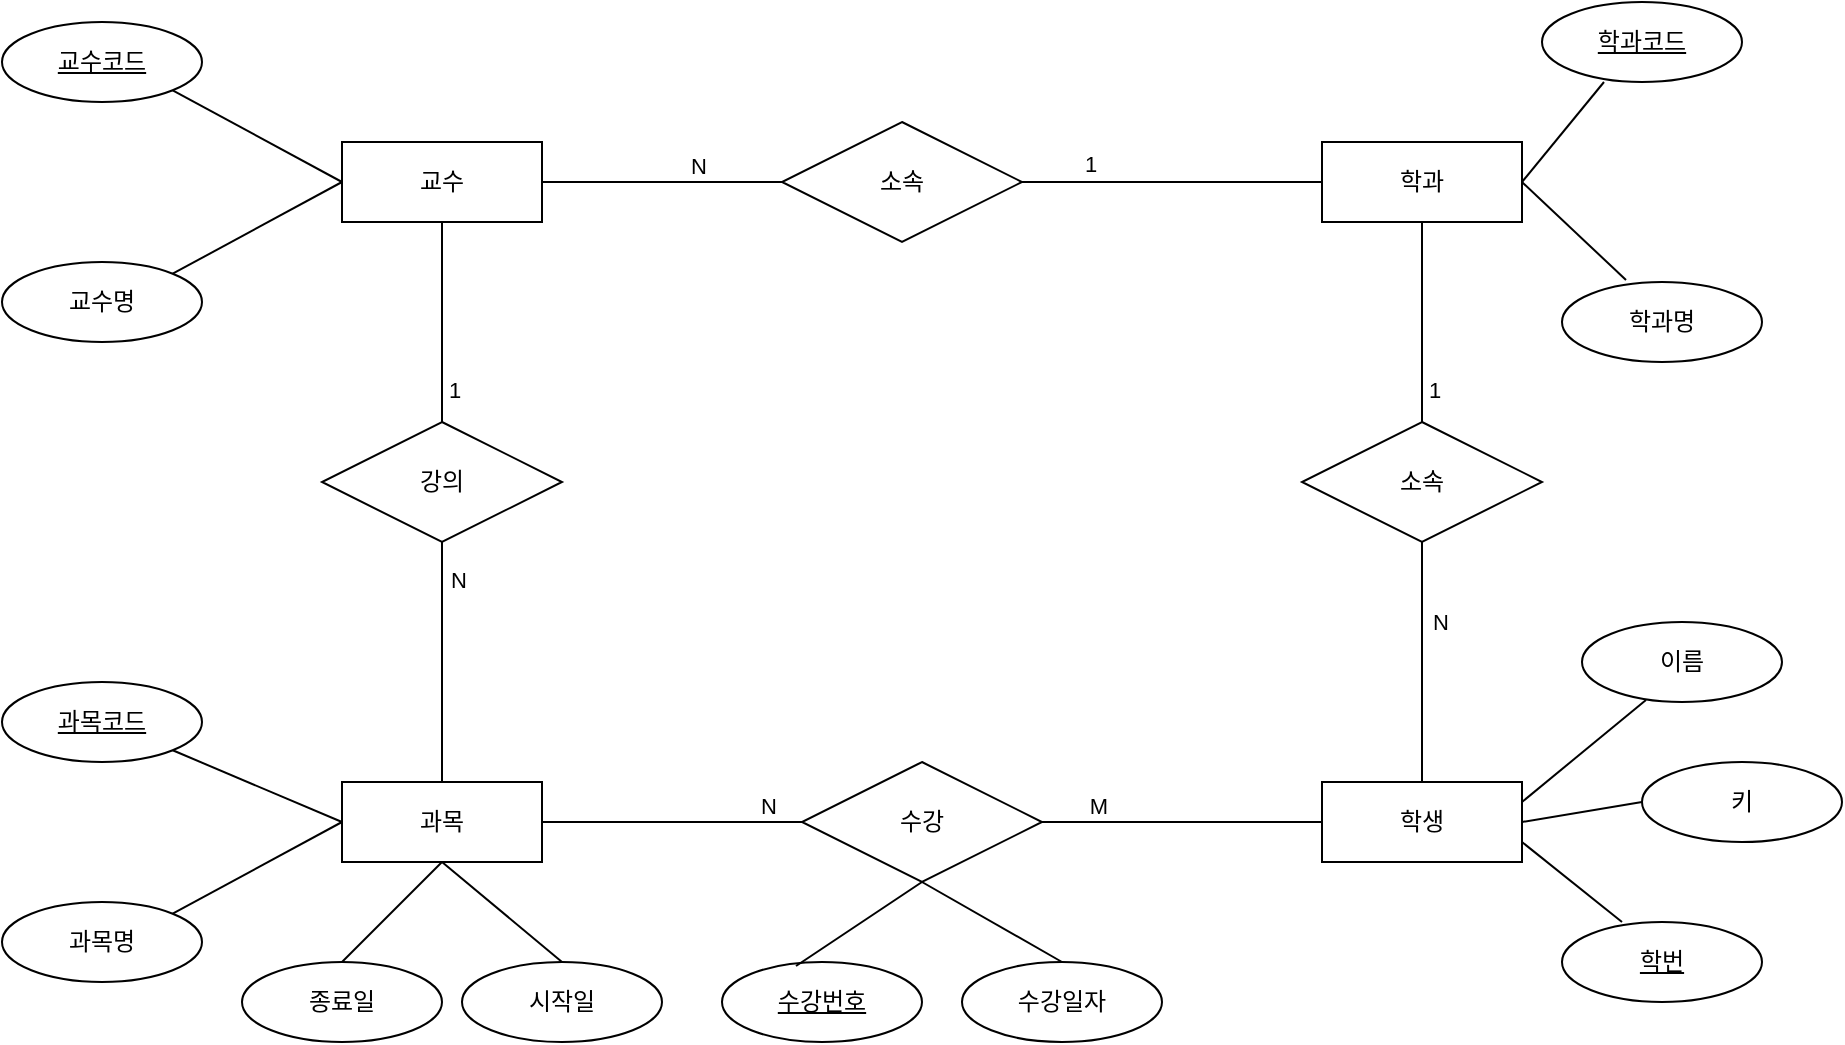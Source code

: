 <mxfile version="24.3.1" type="github" pages="2">
  <diagram name="ER다이어그램(개념적모델링)" id="338jlXudHpVySwIE1spO">
    <mxGraphModel dx="1434" dy="746" grid="1" gridSize="10" guides="1" tooltips="1" connect="1" arrows="1" fold="1" page="1" pageScale="1" pageWidth="827" pageHeight="1169" math="0" shadow="0">
      <root>
        <mxCell id="0" />
        <mxCell id="1" parent="0" />
        <mxCell id="u0V897KYy9bcApE3nfHY-1" value="교수" style="whiteSpace=wrap;html=1;align=center;" parent="1" vertex="1">
          <mxGeometry x="220" y="170" width="100" height="40" as="geometry" />
        </mxCell>
        <mxCell id="u0V897KYy9bcApE3nfHY-2" value="학과" style="whiteSpace=wrap;html=1;align=center;" parent="1" vertex="1">
          <mxGeometry x="710" y="170" width="100" height="40" as="geometry" />
        </mxCell>
        <mxCell id="u0V897KYy9bcApE3nfHY-3" value="과목" style="whiteSpace=wrap;html=1;align=center;" parent="1" vertex="1">
          <mxGeometry x="220" y="490" width="100" height="40" as="geometry" />
        </mxCell>
        <mxCell id="u0V897KYy9bcApE3nfHY-4" value="학생" style="whiteSpace=wrap;html=1;align=center;" parent="1" vertex="1">
          <mxGeometry x="710" y="490" width="100" height="40" as="geometry" />
        </mxCell>
        <mxCell id="u0V897KYy9bcApE3nfHY-5" value="교수명" style="ellipse;whiteSpace=wrap;html=1;align=center;" parent="1" vertex="1">
          <mxGeometry x="50" y="230" width="100" height="40" as="geometry" />
        </mxCell>
        <mxCell id="u0V897KYy9bcApE3nfHY-6" value="교수코드" style="ellipse;whiteSpace=wrap;html=1;align=center;fontStyle=4;" parent="1" vertex="1">
          <mxGeometry x="50" y="110" width="100" height="40" as="geometry" />
        </mxCell>
        <mxCell id="u0V897KYy9bcApE3nfHY-9" value="" style="endArrow=none;html=1;rounded=0;exitX=1;exitY=1;exitDx=0;exitDy=0;entryX=0;entryY=0.5;entryDx=0;entryDy=0;" parent="1" source="u0V897KYy9bcApE3nfHY-6" target="u0V897KYy9bcApE3nfHY-1" edge="1">
          <mxGeometry relative="1" as="geometry">
            <mxPoint x="334" y="270" as="sourcePoint" />
            <mxPoint x="494" y="270" as="targetPoint" />
          </mxGeometry>
        </mxCell>
        <mxCell id="u0V897KYy9bcApE3nfHY-16" value="" style="endArrow=none;html=1;rounded=0;exitX=1;exitY=0;exitDx=0;exitDy=0;entryX=0;entryY=0.5;entryDx=0;entryDy=0;" parent="1" source="u0V897KYy9bcApE3nfHY-5" target="u0V897KYy9bcApE3nfHY-1" edge="1">
          <mxGeometry relative="1" as="geometry">
            <mxPoint x="530" y="280" as="sourcePoint" />
            <mxPoint x="690" y="280" as="targetPoint" />
          </mxGeometry>
        </mxCell>
        <mxCell id="u0V897KYy9bcApE3nfHY-17" value="과목명" style="ellipse;whiteSpace=wrap;html=1;align=center;" parent="1" vertex="1">
          <mxGeometry x="50" y="550" width="100" height="40" as="geometry" />
        </mxCell>
        <mxCell id="u0V897KYy9bcApE3nfHY-18" value="과목코드" style="ellipse;whiteSpace=wrap;html=1;align=center;fontStyle=4;" parent="1" vertex="1">
          <mxGeometry x="50" y="440" width="100" height="40" as="geometry" />
        </mxCell>
        <mxCell id="u0V897KYy9bcApE3nfHY-20" value="" style="endArrow=none;html=1;rounded=0;exitX=1;exitY=1;exitDx=0;exitDy=0;entryX=0;entryY=0.5;entryDx=0;entryDy=0;" parent="1" source="u0V897KYy9bcApE3nfHY-18" target="u0V897KYy9bcApE3nfHY-3" edge="1">
          <mxGeometry relative="1" as="geometry">
            <mxPoint x="135" y="459.86" as="sourcePoint" />
            <mxPoint x="200" y="505.86" as="targetPoint" />
          </mxGeometry>
        </mxCell>
        <mxCell id="u0V897KYy9bcApE3nfHY-21" value="" style="endArrow=none;html=1;rounded=0;exitX=1;exitY=0;exitDx=0;exitDy=0;entryX=0;entryY=0.5;entryDx=0;entryDy=0;" parent="1" source="u0V897KYy9bcApE3nfHY-17" target="u0V897KYy9bcApE3nfHY-3" edge="1">
          <mxGeometry relative="1" as="geometry">
            <mxPoint x="135" y="551.86" as="sourcePoint" />
            <mxPoint x="200" y="505.86" as="targetPoint" />
          </mxGeometry>
        </mxCell>
        <mxCell id="u0V897KYy9bcApE3nfHY-22" value="종료일" style="ellipse;whiteSpace=wrap;html=1;align=center;" parent="1" vertex="1">
          <mxGeometry x="170" y="580" width="100" height="40" as="geometry" />
        </mxCell>
        <mxCell id="u0V897KYy9bcApE3nfHY-23" value="시작일" style="ellipse;whiteSpace=wrap;html=1;align=center;" parent="1" vertex="1">
          <mxGeometry x="280" y="580" width="100" height="40" as="geometry" />
        </mxCell>
        <mxCell id="u0V897KYy9bcApE3nfHY-24" value="" style="endArrow=none;html=1;rounded=0;exitX=0.5;exitY=0;exitDx=0;exitDy=0;entryX=0.5;entryY=1;entryDx=0;entryDy=0;" parent="1" source="u0V897KYy9bcApE3nfHY-22" target="u0V897KYy9bcApE3nfHY-3" edge="1">
          <mxGeometry relative="1" as="geometry">
            <mxPoint x="199.64" y="580.14" as="sourcePoint" />
            <mxPoint x="264.64" y="530" as="targetPoint" />
          </mxGeometry>
        </mxCell>
        <mxCell id="u0V897KYy9bcApE3nfHY-25" value="" style="endArrow=none;html=1;rounded=0;exitX=0.5;exitY=0;exitDx=0;exitDy=0;entryX=0.5;entryY=1;entryDx=0;entryDy=0;" parent="1" source="u0V897KYy9bcApE3nfHY-23" target="u0V897KYy9bcApE3nfHY-3" edge="1">
          <mxGeometry relative="1" as="geometry">
            <mxPoint x="330" y="580" as="sourcePoint" />
            <mxPoint x="260" y="520" as="targetPoint" />
          </mxGeometry>
        </mxCell>
        <mxCell id="u0V897KYy9bcApE3nfHY-26" value="키" style="ellipse;whiteSpace=wrap;html=1;align=center;" parent="1" vertex="1">
          <mxGeometry x="870" y="480" width="100" height="40" as="geometry" />
        </mxCell>
        <mxCell id="u0V897KYy9bcApE3nfHY-29" value="이름" style="ellipse;whiteSpace=wrap;html=1;align=center;" parent="1" vertex="1">
          <mxGeometry x="840" y="410" width="100" height="40" as="geometry" />
        </mxCell>
        <mxCell id="u0V897KYy9bcApE3nfHY-30" value="학번" style="ellipse;whiteSpace=wrap;html=1;align=center;fontStyle=4;" parent="1" vertex="1">
          <mxGeometry x="830" y="560" width="100" height="40" as="geometry" />
        </mxCell>
        <mxCell id="u0V897KYy9bcApE3nfHY-31" value="학과코드" style="ellipse;whiteSpace=wrap;html=1;align=center;fontStyle=4;" parent="1" vertex="1">
          <mxGeometry x="820" y="100" width="100" height="40" as="geometry" />
        </mxCell>
        <mxCell id="u0V897KYy9bcApE3nfHY-32" value="학과명" style="ellipse;whiteSpace=wrap;html=1;align=center;" parent="1" vertex="1">
          <mxGeometry x="830" y="240" width="100" height="40" as="geometry" />
        </mxCell>
        <mxCell id="u0V897KYy9bcApE3nfHY-33" value="" style="endArrow=none;html=1;rounded=0;exitX=0.31;exitY=1;exitDx=0;exitDy=0;entryX=1;entryY=0.5;entryDx=0;entryDy=0;exitPerimeter=0;" parent="1" source="u0V897KYy9bcApE3nfHY-31" target="u0V897KYy9bcApE3nfHY-2" edge="1">
          <mxGeometry relative="1" as="geometry">
            <mxPoint x="699.64" y="139.86" as="sourcePoint" />
            <mxPoint x="750" y="180" as="targetPoint" />
          </mxGeometry>
        </mxCell>
        <mxCell id="u0V897KYy9bcApE3nfHY-34" value="" style="endArrow=none;html=1;rounded=0;exitX=0.32;exitY=-0.025;exitDx=0;exitDy=0;entryX=1;entryY=0.5;entryDx=0;entryDy=0;exitPerimeter=0;" parent="1" source="u0V897KYy9bcApE3nfHY-32" target="u0V897KYy9bcApE3nfHY-2" edge="1">
          <mxGeometry relative="1" as="geometry">
            <mxPoint x="790" y="139.86" as="sourcePoint" />
            <mxPoint x="840.36" y="180" as="targetPoint" />
          </mxGeometry>
        </mxCell>
        <mxCell id="u0V897KYy9bcApE3nfHY-35" value="" style="endArrow=none;html=1;rounded=0;exitX=0.32;exitY=0.975;exitDx=0;exitDy=0;entryX=1;entryY=0.25;entryDx=0;entryDy=0;exitPerimeter=0;" parent="1" source="u0V897KYy9bcApE3nfHY-29" target="u0V897KYy9bcApE3nfHY-4" edge="1">
          <mxGeometry relative="1" as="geometry">
            <mxPoint x="870" y="439" as="sourcePoint" />
            <mxPoint x="830" y="500" as="targetPoint" />
          </mxGeometry>
        </mxCell>
        <mxCell id="u0V897KYy9bcApE3nfHY-36" value="" style="endArrow=none;html=1;rounded=0;exitX=0;exitY=0.5;exitDx=0;exitDy=0;entryX=1;entryY=0.5;entryDx=0;entryDy=0;" parent="1" source="u0V897KYy9bcApE3nfHY-26" target="u0V897KYy9bcApE3nfHY-4" edge="1">
          <mxGeometry relative="1" as="geometry">
            <mxPoint x="872" y="519" as="sourcePoint" />
            <mxPoint x="830" y="510" as="targetPoint" />
          </mxGeometry>
        </mxCell>
        <mxCell id="u0V897KYy9bcApE3nfHY-37" value="" style="endArrow=none;html=1;rounded=0;exitX=0.3;exitY=0;exitDx=0;exitDy=0;entryX=1;entryY=0.75;entryDx=0;entryDy=0;exitPerimeter=0;" parent="1" source="u0V897KYy9bcApE3nfHY-30" target="u0V897KYy9bcApE3nfHY-4" edge="1">
          <mxGeometry relative="1" as="geometry">
            <mxPoint x="872" y="510" as="sourcePoint" />
            <mxPoint x="830" y="520" as="targetPoint" />
          </mxGeometry>
        </mxCell>
        <mxCell id="u0V897KYy9bcApE3nfHY-39" value="소속" style="shape=rhombus;perimeter=rhombusPerimeter;whiteSpace=wrap;html=1;align=center;" parent="1" vertex="1">
          <mxGeometry x="440" y="160" width="120" height="60" as="geometry" />
        </mxCell>
        <mxCell id="u0V897KYy9bcApE3nfHY-41" value="강의" style="shape=rhombus;perimeter=rhombusPerimeter;whiteSpace=wrap;html=1;align=center;" parent="1" vertex="1">
          <mxGeometry x="210" y="310" width="120" height="60" as="geometry" />
        </mxCell>
        <mxCell id="u0V897KYy9bcApE3nfHY-42" value="소속" style="shape=rhombus;perimeter=rhombusPerimeter;whiteSpace=wrap;html=1;align=center;" parent="1" vertex="1">
          <mxGeometry x="700" y="310" width="120" height="60" as="geometry" />
        </mxCell>
        <mxCell id="u0V897KYy9bcApE3nfHY-43" value="수강" style="shape=rhombus;perimeter=rhombusPerimeter;whiteSpace=wrap;html=1;align=center;" parent="1" vertex="1">
          <mxGeometry x="450" y="480" width="120" height="60" as="geometry" />
        </mxCell>
        <mxCell id="u0V897KYy9bcApE3nfHY-45" value="" style="endArrow=none;html=1;rounded=0;exitX=1;exitY=0.5;exitDx=0;exitDy=0;entryX=0;entryY=0.5;entryDx=0;entryDy=0;" parent="1" source="u0V897KYy9bcApE3nfHY-1" target="u0V897KYy9bcApE3nfHY-39" edge="1">
          <mxGeometry relative="1" as="geometry">
            <mxPoint x="319.64" y="186" as="sourcePoint" />
            <mxPoint x="404.64" y="140" as="targetPoint" />
          </mxGeometry>
        </mxCell>
        <mxCell id="u0V897KYy9bcApE3nfHY-60" value="N" style="edgeLabel;html=1;align=center;verticalAlign=middle;resizable=0;points=[];" parent="u0V897KYy9bcApE3nfHY-45" vertex="1" connectable="0">
          <mxGeometry x="0.3" relative="1" as="geometry">
            <mxPoint y="-8" as="offset" />
          </mxGeometry>
        </mxCell>
        <mxCell id="u0V897KYy9bcApE3nfHY-47" value="" style="endArrow=none;html=1;rounded=0;entryX=0;entryY=0.5;entryDx=0;entryDy=0;exitX=1;exitY=0.5;exitDx=0;exitDy=0;" parent="1" source="u0V897KYy9bcApE3nfHY-39" target="u0V897KYy9bcApE3nfHY-2" edge="1">
          <mxGeometry relative="1" as="geometry">
            <mxPoint x="590" y="190" as="sourcePoint" />
            <mxPoint x="680" y="190" as="targetPoint" />
          </mxGeometry>
        </mxCell>
        <mxCell id="u0V897KYy9bcApE3nfHY-61" value="1" style="edgeLabel;html=1;align=center;verticalAlign=middle;resizable=0;points=[];" parent="u0V897KYy9bcApE3nfHY-47" vertex="1" connectable="0">
          <mxGeometry x="-0.547" relative="1" as="geometry">
            <mxPoint y="-9" as="offset" />
          </mxGeometry>
        </mxCell>
        <mxCell id="u0V897KYy9bcApE3nfHY-48" value="" style="endArrow=none;html=1;rounded=0;exitX=0.5;exitY=1;exitDx=0;exitDy=0;entryX=0.5;entryY=0;entryDx=0;entryDy=0;" parent="1" source="u0V897KYy9bcApE3nfHY-1" target="u0V897KYy9bcApE3nfHY-41" edge="1">
          <mxGeometry relative="1" as="geometry">
            <mxPoint x="260" y="240" as="sourcePoint" />
            <mxPoint x="380" y="240" as="targetPoint" />
          </mxGeometry>
        </mxCell>
        <mxCell id="u0V897KYy9bcApE3nfHY-58" value="1" style="edgeLabel;html=1;align=center;verticalAlign=middle;resizable=0;points=[];" parent="u0V897KYy9bcApE3nfHY-48" vertex="1" connectable="0">
          <mxGeometry x="0.68" y="-1" relative="1" as="geometry">
            <mxPoint x="7" as="offset" />
          </mxGeometry>
        </mxCell>
        <mxCell id="u0V897KYy9bcApE3nfHY-50" value="" style="endArrow=none;html=1;rounded=0;exitX=0.5;exitY=1;exitDx=0;exitDy=0;entryX=0.5;entryY=0;entryDx=0;entryDy=0;" parent="1" target="u0V897KYy9bcApE3nfHY-3" edge="1">
          <mxGeometry relative="1" as="geometry">
            <mxPoint x="270" y="370" as="sourcePoint" />
            <mxPoint x="270" y="470" as="targetPoint" />
          </mxGeometry>
        </mxCell>
        <mxCell id="u0V897KYy9bcApE3nfHY-59" value="N" style="edgeLabel;html=1;align=center;verticalAlign=middle;resizable=0;points=[];" parent="u0V897KYy9bcApE3nfHY-50" vertex="1" connectable="0">
          <mxGeometry x="-0.683" y="3" relative="1" as="geometry">
            <mxPoint x="5" as="offset" />
          </mxGeometry>
        </mxCell>
        <mxCell id="u0V897KYy9bcApE3nfHY-51" value="" style="endArrow=none;html=1;rounded=0;exitX=0.5;exitY=1;exitDx=0;exitDy=0;entryX=0.5;entryY=0;entryDx=0;entryDy=0;" parent="1" edge="1">
          <mxGeometry relative="1" as="geometry">
            <mxPoint x="760" y="370" as="sourcePoint" />
            <mxPoint x="760" y="490" as="targetPoint" />
          </mxGeometry>
        </mxCell>
        <mxCell id="u0V897KYy9bcApE3nfHY-62" value="N" style="edgeLabel;html=1;align=center;verticalAlign=middle;resizable=0;points=[];" parent="u0V897KYy9bcApE3nfHY-51" vertex="1" connectable="0">
          <mxGeometry x="-0.339" y="3" relative="1" as="geometry">
            <mxPoint x="6" as="offset" />
          </mxGeometry>
        </mxCell>
        <mxCell id="u0V897KYy9bcApE3nfHY-52" value="" style="endArrow=none;html=1;rounded=0;exitX=1;exitY=0.5;exitDx=0;exitDy=0;entryX=0;entryY=0.5;entryDx=0;entryDy=0;" parent="1" target="u0V897KYy9bcApE3nfHY-43" edge="1">
          <mxGeometry relative="1" as="geometry">
            <mxPoint x="320" y="510" as="sourcePoint" />
            <mxPoint x="440" y="510" as="targetPoint" />
          </mxGeometry>
        </mxCell>
        <mxCell id="u0V897KYy9bcApE3nfHY-67" value="N" style="edgeLabel;html=1;align=center;verticalAlign=middle;resizable=0;points=[];" parent="u0V897KYy9bcApE3nfHY-52" vertex="1" connectable="0">
          <mxGeometry x="0.583" y="3" relative="1" as="geometry">
            <mxPoint x="10" y="-5" as="offset" />
          </mxGeometry>
        </mxCell>
        <mxCell id="u0V897KYy9bcApE3nfHY-53" value="" style="endArrow=none;html=1;rounded=0;entryX=0;entryY=0.5;entryDx=0;entryDy=0;" parent="1" edge="1">
          <mxGeometry relative="1" as="geometry">
            <mxPoint x="570" y="510" as="sourcePoint" />
            <mxPoint x="710" y="510" as="targetPoint" />
          </mxGeometry>
        </mxCell>
        <mxCell id="u0V897KYy9bcApE3nfHY-68" value="M" style="edgeLabel;html=1;align=center;verticalAlign=middle;resizable=0;points=[];" parent="u0V897KYy9bcApE3nfHY-53" vertex="1" connectable="0">
          <mxGeometry x="-0.744" y="1" relative="1" as="geometry">
            <mxPoint x="10" y="-7" as="offset" />
          </mxGeometry>
        </mxCell>
        <mxCell id="u0V897KYy9bcApE3nfHY-54" value="수강번호" style="ellipse;whiteSpace=wrap;html=1;align=center;fontStyle=4;" parent="1" vertex="1">
          <mxGeometry x="410" y="580" width="100" height="40" as="geometry" />
        </mxCell>
        <mxCell id="u0V897KYy9bcApE3nfHY-55" value="수강일자" style="ellipse;whiteSpace=wrap;html=1;align=center;" parent="1" vertex="1">
          <mxGeometry x="530" y="580" width="100" height="40" as="geometry" />
        </mxCell>
        <mxCell id="u0V897KYy9bcApE3nfHY-56" value="" style="endArrow=none;html=1;rounded=0;entryX=0.5;entryY=0;entryDx=0;entryDy=0;exitX=0.5;exitY=1;exitDx=0;exitDy=0;" parent="1" source="u0V897KYy9bcApE3nfHY-43" target="u0V897KYy9bcApE3nfHY-55" edge="1">
          <mxGeometry relative="1" as="geometry">
            <mxPoint x="520" y="540" as="sourcePoint" />
            <mxPoint x="680" y="540" as="targetPoint" />
          </mxGeometry>
        </mxCell>
        <mxCell id="u0V897KYy9bcApE3nfHY-57" value="" style="endArrow=none;html=1;rounded=0;entryX=0.37;entryY=0.05;entryDx=0;entryDy=0;exitX=0.5;exitY=1;exitDx=0;exitDy=0;entryPerimeter=0;" parent="1" source="u0V897KYy9bcApE3nfHY-43" target="u0V897KYy9bcApE3nfHY-54" edge="1">
          <mxGeometry relative="1" as="geometry">
            <mxPoint x="450" y="540" as="sourcePoint" />
            <mxPoint x="520" y="580" as="targetPoint" />
          </mxGeometry>
        </mxCell>
        <mxCell id="u0V897KYy9bcApE3nfHY-65" value="" style="endArrow=none;html=1;rounded=0;exitX=0.5;exitY=1;exitDx=0;exitDy=0;entryX=0.5;entryY=0;entryDx=0;entryDy=0;" parent="1" edge="1">
          <mxGeometry relative="1" as="geometry">
            <mxPoint x="760" y="210" as="sourcePoint" />
            <mxPoint x="760" y="310" as="targetPoint" />
          </mxGeometry>
        </mxCell>
        <mxCell id="u0V897KYy9bcApE3nfHY-66" value="1" style="edgeLabel;html=1;align=center;verticalAlign=middle;resizable=0;points=[];" parent="u0V897KYy9bcApE3nfHY-65" vertex="1" connectable="0">
          <mxGeometry x="0.68" y="-1" relative="1" as="geometry">
            <mxPoint x="7" as="offset" />
          </mxGeometry>
        </mxCell>
      </root>
    </mxGraphModel>
  </diagram>
  <diagram id="CLLsSH_EPhE8CeWA1LNn" name="논리적모델링">
    <mxGraphModel dx="1434" dy="746" grid="1" gridSize="10" guides="1" tooltips="1" connect="1" arrows="1" fold="1" page="1" pageScale="1" pageWidth="827" pageHeight="1169" math="0" shadow="0">
      <root>
        <mxCell id="0" />
        <mxCell id="1" parent="0" />
        <mxCell id="yipzI2XDXRgt7E5pIkp1-1" value="학과" style="shape=table;startSize=30;container=1;collapsible=1;childLayout=tableLayout;fixedRows=1;rowLines=0;fontStyle=1;align=center;resizeLast=1;html=1;" parent="1" vertex="1">
          <mxGeometry x="39" y="40" width="180" height="90" as="geometry" />
        </mxCell>
        <mxCell id="yipzI2XDXRgt7E5pIkp1-2" value="" style="shape=tableRow;horizontal=0;startSize=0;swimlaneHead=0;swimlaneBody=0;fillColor=none;collapsible=0;dropTarget=0;points=[[0,0.5],[1,0.5]];portConstraint=eastwest;top=0;left=0;right=0;bottom=1;" parent="yipzI2XDXRgt7E5pIkp1-1" vertex="1">
          <mxGeometry y="30" width="180" height="30" as="geometry" />
        </mxCell>
        <mxCell id="yipzI2XDXRgt7E5pIkp1-3" value="PK" style="shape=partialRectangle;connectable=0;fillColor=none;top=0;left=0;bottom=0;right=0;fontStyle=1;overflow=hidden;whiteSpace=wrap;html=1;" parent="yipzI2XDXRgt7E5pIkp1-2" vertex="1">
          <mxGeometry width="30" height="30" as="geometry">
            <mxRectangle width="30" height="30" as="alternateBounds" />
          </mxGeometry>
        </mxCell>
        <mxCell id="yipzI2XDXRgt7E5pIkp1-4" value="학과코드" style="shape=partialRectangle;connectable=0;fillColor=none;top=0;left=0;bottom=0;right=0;align=left;spacingLeft=6;fontStyle=5;overflow=hidden;whiteSpace=wrap;html=1;" parent="yipzI2XDXRgt7E5pIkp1-2" vertex="1">
          <mxGeometry x="30" width="150" height="30" as="geometry">
            <mxRectangle width="150" height="30" as="alternateBounds" />
          </mxGeometry>
        </mxCell>
        <mxCell id="yipzI2XDXRgt7E5pIkp1-5" value="" style="shape=tableRow;horizontal=0;startSize=0;swimlaneHead=0;swimlaneBody=0;fillColor=none;collapsible=0;dropTarget=0;points=[[0,0.5],[1,0.5]];portConstraint=eastwest;top=0;left=0;right=0;bottom=0;" parent="yipzI2XDXRgt7E5pIkp1-1" vertex="1">
          <mxGeometry y="60" width="180" height="30" as="geometry" />
        </mxCell>
        <mxCell id="yipzI2XDXRgt7E5pIkp1-6" value="" style="shape=partialRectangle;connectable=0;fillColor=none;top=0;left=0;bottom=0;right=0;editable=1;overflow=hidden;whiteSpace=wrap;html=1;" parent="yipzI2XDXRgt7E5pIkp1-5" vertex="1">
          <mxGeometry width="30" height="30" as="geometry">
            <mxRectangle width="30" height="30" as="alternateBounds" />
          </mxGeometry>
        </mxCell>
        <mxCell id="yipzI2XDXRgt7E5pIkp1-7" value="학과명" style="shape=partialRectangle;connectable=0;fillColor=none;top=0;left=0;bottom=0;right=0;align=left;spacingLeft=6;overflow=hidden;whiteSpace=wrap;html=1;" parent="yipzI2XDXRgt7E5pIkp1-5" vertex="1">
          <mxGeometry x="30" width="150" height="30" as="geometry">
            <mxRectangle width="150" height="30" as="alternateBounds" />
          </mxGeometry>
        </mxCell>
        <mxCell id="yipzI2XDXRgt7E5pIkp1-8" value="과목" style="shape=table;startSize=30;container=1;collapsible=1;childLayout=tableLayout;fixedRows=1;rowLines=0;fontStyle=1;align=center;resizeLast=1;html=1;" parent="1" vertex="1">
          <mxGeometry x="610" y="150" width="180" height="180" as="geometry" />
        </mxCell>
        <mxCell id="yipzI2XDXRgt7E5pIkp1-9" value="" style="shape=tableRow;horizontal=0;startSize=0;swimlaneHead=0;swimlaneBody=0;fillColor=none;collapsible=0;dropTarget=0;points=[[0,0.5],[1,0.5]];portConstraint=eastwest;top=0;left=0;right=0;bottom=1;" parent="yipzI2XDXRgt7E5pIkp1-8" vertex="1">
          <mxGeometry y="30" width="180" height="30" as="geometry" />
        </mxCell>
        <mxCell id="yipzI2XDXRgt7E5pIkp1-10" value="PK" style="shape=partialRectangle;connectable=0;fillColor=none;top=0;left=0;bottom=0;right=0;fontStyle=1;overflow=hidden;whiteSpace=wrap;html=1;" parent="yipzI2XDXRgt7E5pIkp1-9" vertex="1">
          <mxGeometry width="30" height="30" as="geometry">
            <mxRectangle width="30" height="30" as="alternateBounds" />
          </mxGeometry>
        </mxCell>
        <mxCell id="yipzI2XDXRgt7E5pIkp1-11" value="과목코드" style="shape=partialRectangle;connectable=0;fillColor=none;top=0;left=0;bottom=0;right=0;align=left;spacingLeft=6;fontStyle=5;overflow=hidden;whiteSpace=wrap;html=1;" parent="yipzI2XDXRgt7E5pIkp1-9" vertex="1">
          <mxGeometry x="30" width="150" height="30" as="geometry">
            <mxRectangle width="150" height="30" as="alternateBounds" />
          </mxGeometry>
        </mxCell>
        <mxCell id="yipzI2XDXRgt7E5pIkp1-12" value="" style="shape=tableRow;horizontal=0;startSize=0;swimlaneHead=0;swimlaneBody=0;fillColor=none;collapsible=0;dropTarget=0;points=[[0,0.5],[1,0.5]];portConstraint=eastwest;top=0;left=0;right=0;bottom=1;" parent="yipzI2XDXRgt7E5pIkp1-8" vertex="1">
          <mxGeometry y="60" width="180" height="30" as="geometry" />
        </mxCell>
        <mxCell id="yipzI2XDXRgt7E5pIkp1-13" value="FK" style="shape=partialRectangle;connectable=0;fillColor=none;top=0;left=0;bottom=0;right=0;fontStyle=1;overflow=hidden;whiteSpace=wrap;html=1;" parent="yipzI2XDXRgt7E5pIkp1-12" vertex="1">
          <mxGeometry width="30" height="30" as="geometry">
            <mxRectangle width="30" height="30" as="alternateBounds" />
          </mxGeometry>
        </mxCell>
        <mxCell id="yipzI2XDXRgt7E5pIkp1-14" value="교수코드" style="shape=partialRectangle;connectable=0;fillColor=none;top=0;left=0;bottom=0;right=0;align=left;spacingLeft=6;fontStyle=5;overflow=hidden;whiteSpace=wrap;html=1;" parent="yipzI2XDXRgt7E5pIkp1-12" vertex="1">
          <mxGeometry x="30" width="150" height="30" as="geometry">
            <mxRectangle width="150" height="30" as="alternateBounds" />
          </mxGeometry>
        </mxCell>
        <mxCell id="yipzI2XDXRgt7E5pIkp1-15" value="" style="shape=tableRow;horizontal=0;startSize=0;swimlaneHead=0;swimlaneBody=0;fillColor=none;collapsible=0;dropTarget=0;points=[[0,0.5],[1,0.5]];portConstraint=eastwest;top=0;left=0;right=0;bottom=0;" parent="yipzI2XDXRgt7E5pIkp1-8" vertex="1">
          <mxGeometry y="90" width="180" height="30" as="geometry" />
        </mxCell>
        <mxCell id="yipzI2XDXRgt7E5pIkp1-16" value="" style="shape=partialRectangle;connectable=0;fillColor=none;top=0;left=0;bottom=0;right=0;editable=1;overflow=hidden;whiteSpace=wrap;html=1;" parent="yipzI2XDXRgt7E5pIkp1-15" vertex="1">
          <mxGeometry width="30" height="30" as="geometry">
            <mxRectangle width="30" height="30" as="alternateBounds" />
          </mxGeometry>
        </mxCell>
        <mxCell id="yipzI2XDXRgt7E5pIkp1-17" value="과목명" style="shape=partialRectangle;connectable=0;fillColor=none;top=0;left=0;bottom=0;right=0;align=left;spacingLeft=6;overflow=hidden;whiteSpace=wrap;html=1;" parent="yipzI2XDXRgt7E5pIkp1-15" vertex="1">
          <mxGeometry x="30" width="150" height="30" as="geometry">
            <mxRectangle width="150" height="30" as="alternateBounds" />
          </mxGeometry>
        </mxCell>
        <mxCell id="yipzI2XDXRgt7E5pIkp1-18" value="" style="shape=tableRow;horizontal=0;startSize=0;swimlaneHead=0;swimlaneBody=0;fillColor=none;collapsible=0;dropTarget=0;points=[[0,0.5],[1,0.5]];portConstraint=eastwest;top=0;left=0;right=0;bottom=0;" parent="yipzI2XDXRgt7E5pIkp1-8" vertex="1">
          <mxGeometry y="120" width="180" height="30" as="geometry" />
        </mxCell>
        <mxCell id="yipzI2XDXRgt7E5pIkp1-19" value="" style="shape=partialRectangle;connectable=0;fillColor=none;top=0;left=0;bottom=0;right=0;editable=1;overflow=hidden;whiteSpace=wrap;html=1;" parent="yipzI2XDXRgt7E5pIkp1-18" vertex="1">
          <mxGeometry width="30" height="30" as="geometry">
            <mxRectangle width="30" height="30" as="alternateBounds" />
          </mxGeometry>
        </mxCell>
        <mxCell id="yipzI2XDXRgt7E5pIkp1-20" value="종료일" style="shape=partialRectangle;connectable=0;fillColor=none;top=0;left=0;bottom=0;right=0;align=left;spacingLeft=6;overflow=hidden;whiteSpace=wrap;html=1;" parent="yipzI2XDXRgt7E5pIkp1-18" vertex="1">
          <mxGeometry x="30" width="150" height="30" as="geometry">
            <mxRectangle width="150" height="30" as="alternateBounds" />
          </mxGeometry>
        </mxCell>
        <mxCell id="yipzI2XDXRgt7E5pIkp1-21" value="" style="shape=tableRow;horizontal=0;startSize=0;swimlaneHead=0;swimlaneBody=0;fillColor=none;collapsible=0;dropTarget=0;points=[[0,0.5],[1,0.5]];portConstraint=eastwest;top=0;left=0;right=0;bottom=0;" parent="yipzI2XDXRgt7E5pIkp1-8" vertex="1">
          <mxGeometry y="150" width="180" height="30" as="geometry" />
        </mxCell>
        <mxCell id="yipzI2XDXRgt7E5pIkp1-22" value="" style="shape=partialRectangle;connectable=0;fillColor=none;top=0;left=0;bottom=0;right=0;editable=1;overflow=hidden;whiteSpace=wrap;html=1;" parent="yipzI2XDXRgt7E5pIkp1-21" vertex="1">
          <mxGeometry width="30" height="30" as="geometry">
            <mxRectangle width="30" height="30" as="alternateBounds" />
          </mxGeometry>
        </mxCell>
        <mxCell id="yipzI2XDXRgt7E5pIkp1-23" value="시작일" style="shape=partialRectangle;connectable=0;fillColor=none;top=0;left=0;bottom=0;right=0;align=left;spacingLeft=6;overflow=hidden;whiteSpace=wrap;html=1;" parent="yipzI2XDXRgt7E5pIkp1-21" vertex="1">
          <mxGeometry x="30" width="150" height="30" as="geometry">
            <mxRectangle width="150" height="30" as="alternateBounds" />
          </mxGeometry>
        </mxCell>
        <mxCell id="yipzI2XDXRgt7E5pIkp1-24" value="수강" style="shape=table;startSize=30;container=1;collapsible=1;childLayout=tableLayout;fixedRows=1;rowLines=0;fontStyle=1;align=center;resizeLast=1;html=1;" parent="1" vertex="1">
          <mxGeometry x="339" y="239" width="180" height="150" as="geometry" />
        </mxCell>
        <mxCell id="yipzI2XDXRgt7E5pIkp1-25" value="" style="shape=tableRow;horizontal=0;startSize=0;swimlaneHead=0;swimlaneBody=0;fillColor=none;collapsible=0;dropTarget=0;points=[[0,0.5],[1,0.5]];portConstraint=eastwest;top=0;left=0;right=0;bottom=1;" parent="yipzI2XDXRgt7E5pIkp1-24" vertex="1">
          <mxGeometry y="30" width="180" height="30" as="geometry" />
        </mxCell>
        <mxCell id="yipzI2XDXRgt7E5pIkp1-26" value="PK" style="shape=partialRectangle;connectable=0;fillColor=none;top=0;left=0;bottom=0;right=0;fontStyle=1;overflow=hidden;whiteSpace=wrap;html=1;" parent="yipzI2XDXRgt7E5pIkp1-25" vertex="1">
          <mxGeometry width="30" height="30" as="geometry">
            <mxRectangle width="30" height="30" as="alternateBounds" />
          </mxGeometry>
        </mxCell>
        <mxCell id="yipzI2XDXRgt7E5pIkp1-27" value="수강번호" style="shape=partialRectangle;connectable=0;fillColor=none;top=0;left=0;bottom=0;right=0;align=left;spacingLeft=6;fontStyle=5;overflow=hidden;whiteSpace=wrap;html=1;" parent="yipzI2XDXRgt7E5pIkp1-25" vertex="1">
          <mxGeometry x="30" width="150" height="30" as="geometry">
            <mxRectangle width="150" height="30" as="alternateBounds" />
          </mxGeometry>
        </mxCell>
        <mxCell id="yipzI2XDXRgt7E5pIkp1-28" value="" style="shape=tableRow;horizontal=0;startSize=0;swimlaneHead=0;swimlaneBody=0;fillColor=none;collapsible=0;dropTarget=0;points=[[0,0.5],[1,0.5]];portConstraint=eastwest;top=0;left=0;right=0;bottom=1;" parent="yipzI2XDXRgt7E5pIkp1-24" vertex="1">
          <mxGeometry y="60" width="180" height="30" as="geometry" />
        </mxCell>
        <mxCell id="yipzI2XDXRgt7E5pIkp1-29" value="FK" style="shape=partialRectangle;connectable=0;fillColor=none;top=0;left=0;bottom=0;right=0;fontStyle=1;overflow=hidden;whiteSpace=wrap;html=1;" parent="yipzI2XDXRgt7E5pIkp1-28" vertex="1">
          <mxGeometry width="30" height="30" as="geometry">
            <mxRectangle width="30" height="30" as="alternateBounds" />
          </mxGeometry>
        </mxCell>
        <mxCell id="yipzI2XDXRgt7E5pIkp1-30" value="학번" style="shape=partialRectangle;connectable=0;fillColor=none;top=0;left=0;bottom=0;right=0;align=left;spacingLeft=6;fontStyle=5;overflow=hidden;whiteSpace=wrap;html=1;" parent="yipzI2XDXRgt7E5pIkp1-28" vertex="1">
          <mxGeometry x="30" width="150" height="30" as="geometry">
            <mxRectangle width="150" height="30" as="alternateBounds" />
          </mxGeometry>
        </mxCell>
        <mxCell id="yipzI2XDXRgt7E5pIkp1-31" value="" style="shape=tableRow;horizontal=0;startSize=0;swimlaneHead=0;swimlaneBody=0;fillColor=none;collapsible=0;dropTarget=0;points=[[0,0.5],[1,0.5]];portConstraint=eastwest;top=0;left=0;right=0;bottom=1;" parent="yipzI2XDXRgt7E5pIkp1-24" vertex="1">
          <mxGeometry y="90" width="180" height="30" as="geometry" />
        </mxCell>
        <mxCell id="yipzI2XDXRgt7E5pIkp1-32" value="FK" style="shape=partialRectangle;connectable=0;fillColor=none;top=0;left=0;bottom=0;right=0;fontStyle=1;overflow=hidden;whiteSpace=wrap;html=1;" parent="yipzI2XDXRgt7E5pIkp1-31" vertex="1">
          <mxGeometry width="30" height="30" as="geometry">
            <mxRectangle width="30" height="30" as="alternateBounds" />
          </mxGeometry>
        </mxCell>
        <mxCell id="yipzI2XDXRgt7E5pIkp1-33" value="과목코드" style="shape=partialRectangle;connectable=0;fillColor=none;top=0;left=0;bottom=0;right=0;align=left;spacingLeft=6;fontStyle=5;overflow=hidden;whiteSpace=wrap;html=1;" parent="yipzI2XDXRgt7E5pIkp1-31" vertex="1">
          <mxGeometry x="30" width="150" height="30" as="geometry">
            <mxRectangle width="150" height="30" as="alternateBounds" />
          </mxGeometry>
        </mxCell>
        <mxCell id="yipzI2XDXRgt7E5pIkp1-34" value="" style="shape=tableRow;horizontal=0;startSize=0;swimlaneHead=0;swimlaneBody=0;fillColor=none;collapsible=0;dropTarget=0;points=[[0,0.5],[1,0.5]];portConstraint=eastwest;top=0;left=0;right=0;bottom=0;" parent="yipzI2XDXRgt7E5pIkp1-24" vertex="1">
          <mxGeometry y="120" width="180" height="30" as="geometry" />
        </mxCell>
        <mxCell id="yipzI2XDXRgt7E5pIkp1-35" value="" style="shape=partialRectangle;connectable=0;fillColor=none;top=0;left=0;bottom=0;right=0;editable=1;overflow=hidden;whiteSpace=wrap;html=1;" parent="yipzI2XDXRgt7E5pIkp1-34" vertex="1">
          <mxGeometry width="30" height="30" as="geometry">
            <mxRectangle width="30" height="30" as="alternateBounds" />
          </mxGeometry>
        </mxCell>
        <mxCell id="yipzI2XDXRgt7E5pIkp1-36" value="수강일자" style="shape=partialRectangle;connectable=0;fillColor=none;top=0;left=0;bottom=0;right=0;align=left;spacingLeft=6;overflow=hidden;whiteSpace=wrap;html=1;" parent="yipzI2XDXRgt7E5pIkp1-34" vertex="1">
          <mxGeometry x="30" width="150" height="30" as="geometry">
            <mxRectangle width="150" height="30" as="alternateBounds" />
          </mxGeometry>
        </mxCell>
        <mxCell id="yipzI2XDXRgt7E5pIkp1-37" value="학생" style="shape=table;startSize=30;container=1;collapsible=1;childLayout=tableLayout;fixedRows=1;rowLines=0;fontStyle=1;align=center;resizeLast=1;html=1;" parent="1" vertex="1">
          <mxGeometry x="39" y="239" width="180" height="150" as="geometry" />
        </mxCell>
        <mxCell id="yipzI2XDXRgt7E5pIkp1-38" value="" style="shape=tableRow;horizontal=0;startSize=0;swimlaneHead=0;swimlaneBody=0;fillColor=none;collapsible=0;dropTarget=0;points=[[0,0.5],[1,0.5]];portConstraint=eastwest;top=0;left=0;right=0;bottom=1;" parent="yipzI2XDXRgt7E5pIkp1-37" vertex="1">
          <mxGeometry y="30" width="180" height="30" as="geometry" />
        </mxCell>
        <mxCell id="yipzI2XDXRgt7E5pIkp1-39" value="PK" style="shape=partialRectangle;connectable=0;fillColor=none;top=0;left=0;bottom=0;right=0;fontStyle=1;overflow=hidden;whiteSpace=wrap;html=1;" parent="yipzI2XDXRgt7E5pIkp1-38" vertex="1">
          <mxGeometry width="30" height="30" as="geometry">
            <mxRectangle width="30" height="30" as="alternateBounds" />
          </mxGeometry>
        </mxCell>
        <mxCell id="yipzI2XDXRgt7E5pIkp1-40" value="학번" style="shape=partialRectangle;connectable=0;fillColor=none;top=0;left=0;bottom=0;right=0;align=left;spacingLeft=6;fontStyle=5;overflow=hidden;whiteSpace=wrap;html=1;" parent="yipzI2XDXRgt7E5pIkp1-38" vertex="1">
          <mxGeometry x="30" width="150" height="30" as="geometry">
            <mxRectangle width="150" height="30" as="alternateBounds" />
          </mxGeometry>
        </mxCell>
        <mxCell id="yipzI2XDXRgt7E5pIkp1-41" value="" style="shape=tableRow;horizontal=0;startSize=0;swimlaneHead=0;swimlaneBody=0;fillColor=none;collapsible=0;dropTarget=0;points=[[0,0.5],[1,0.5]];portConstraint=eastwest;top=0;left=0;right=0;bottom=1;" parent="yipzI2XDXRgt7E5pIkp1-37" vertex="1">
          <mxGeometry y="60" width="180" height="30" as="geometry" />
        </mxCell>
        <mxCell id="yipzI2XDXRgt7E5pIkp1-42" value="FK" style="shape=partialRectangle;connectable=0;fillColor=none;top=0;left=0;bottom=0;right=0;fontStyle=1;overflow=hidden;whiteSpace=wrap;html=1;" parent="yipzI2XDXRgt7E5pIkp1-41" vertex="1">
          <mxGeometry width="30" height="30" as="geometry">
            <mxRectangle width="30" height="30" as="alternateBounds" />
          </mxGeometry>
        </mxCell>
        <mxCell id="yipzI2XDXRgt7E5pIkp1-43" value="학과코드" style="shape=partialRectangle;connectable=0;fillColor=none;top=0;left=0;bottom=0;right=0;align=left;spacingLeft=6;fontStyle=5;overflow=hidden;whiteSpace=wrap;html=1;" parent="yipzI2XDXRgt7E5pIkp1-41" vertex="1">
          <mxGeometry x="30" width="150" height="30" as="geometry">
            <mxRectangle width="150" height="30" as="alternateBounds" />
          </mxGeometry>
        </mxCell>
        <mxCell id="yipzI2XDXRgt7E5pIkp1-44" value="" style="shape=tableRow;horizontal=0;startSize=0;swimlaneHead=0;swimlaneBody=0;fillColor=none;collapsible=0;dropTarget=0;points=[[0,0.5],[1,0.5]];portConstraint=eastwest;top=0;left=0;right=0;bottom=0;" parent="yipzI2XDXRgt7E5pIkp1-37" vertex="1">
          <mxGeometry y="90" width="180" height="30" as="geometry" />
        </mxCell>
        <mxCell id="yipzI2XDXRgt7E5pIkp1-45" value="" style="shape=partialRectangle;connectable=0;fillColor=none;top=0;left=0;bottom=0;right=0;editable=1;overflow=hidden;whiteSpace=wrap;html=1;" parent="yipzI2XDXRgt7E5pIkp1-44" vertex="1">
          <mxGeometry width="30" height="30" as="geometry">
            <mxRectangle width="30" height="30" as="alternateBounds" />
          </mxGeometry>
        </mxCell>
        <mxCell id="yipzI2XDXRgt7E5pIkp1-46" value="이름" style="shape=partialRectangle;connectable=0;fillColor=none;top=0;left=0;bottom=0;right=0;align=left;spacingLeft=6;overflow=hidden;whiteSpace=wrap;html=1;" parent="yipzI2XDXRgt7E5pIkp1-44" vertex="1">
          <mxGeometry x="30" width="150" height="30" as="geometry">
            <mxRectangle width="150" height="30" as="alternateBounds" />
          </mxGeometry>
        </mxCell>
        <mxCell id="yipzI2XDXRgt7E5pIkp1-47" value="" style="shape=tableRow;horizontal=0;startSize=0;swimlaneHead=0;swimlaneBody=0;fillColor=none;collapsible=0;dropTarget=0;points=[[0,0.5],[1,0.5]];portConstraint=eastwest;top=0;left=0;right=0;bottom=0;" parent="yipzI2XDXRgt7E5pIkp1-37" vertex="1">
          <mxGeometry y="120" width="180" height="30" as="geometry" />
        </mxCell>
        <mxCell id="yipzI2XDXRgt7E5pIkp1-48" value="" style="shape=partialRectangle;connectable=0;fillColor=none;top=0;left=0;bottom=0;right=0;editable=1;overflow=hidden;whiteSpace=wrap;html=1;" parent="yipzI2XDXRgt7E5pIkp1-47" vertex="1">
          <mxGeometry width="30" height="30" as="geometry">
            <mxRectangle width="30" height="30" as="alternateBounds" />
          </mxGeometry>
        </mxCell>
        <mxCell id="yipzI2XDXRgt7E5pIkp1-49" value="키" style="shape=partialRectangle;connectable=0;fillColor=none;top=0;left=0;bottom=0;right=0;align=left;spacingLeft=6;overflow=hidden;whiteSpace=wrap;html=1;" parent="yipzI2XDXRgt7E5pIkp1-47" vertex="1">
          <mxGeometry x="30" width="150" height="30" as="geometry">
            <mxRectangle width="150" height="30" as="alternateBounds" />
          </mxGeometry>
        </mxCell>
        <mxCell id="yipzI2XDXRgt7E5pIkp1-50" value="교수" style="shape=table;startSize=30;container=1;collapsible=1;childLayout=tableLayout;fixedRows=1;rowLines=0;fontStyle=1;align=center;resizeLast=1;html=1;" parent="1" vertex="1">
          <mxGeometry x="339" y="40" width="180" height="120" as="geometry" />
        </mxCell>
        <mxCell id="yipzI2XDXRgt7E5pIkp1-51" value="" style="shape=tableRow;horizontal=0;startSize=0;swimlaneHead=0;swimlaneBody=0;fillColor=none;collapsible=0;dropTarget=0;points=[[0,0.5],[1,0.5]];portConstraint=eastwest;top=0;left=0;right=0;bottom=1;" parent="yipzI2XDXRgt7E5pIkp1-50" vertex="1">
          <mxGeometry y="30" width="180" height="30" as="geometry" />
        </mxCell>
        <mxCell id="yipzI2XDXRgt7E5pIkp1-52" value="PK" style="shape=partialRectangle;connectable=0;fillColor=none;top=0;left=0;bottom=0;right=0;fontStyle=1;overflow=hidden;whiteSpace=wrap;html=1;" parent="yipzI2XDXRgt7E5pIkp1-51" vertex="1">
          <mxGeometry width="30" height="30" as="geometry">
            <mxRectangle width="30" height="30" as="alternateBounds" />
          </mxGeometry>
        </mxCell>
        <mxCell id="yipzI2XDXRgt7E5pIkp1-53" value="교수코드" style="shape=partialRectangle;connectable=0;fillColor=none;top=0;left=0;bottom=0;right=0;align=left;spacingLeft=6;fontStyle=5;overflow=hidden;whiteSpace=wrap;html=1;" parent="yipzI2XDXRgt7E5pIkp1-51" vertex="1">
          <mxGeometry x="30" width="150" height="30" as="geometry">
            <mxRectangle width="150" height="30" as="alternateBounds" />
          </mxGeometry>
        </mxCell>
        <mxCell id="yipzI2XDXRgt7E5pIkp1-54" value="" style="shape=tableRow;horizontal=0;startSize=0;swimlaneHead=0;swimlaneBody=0;fillColor=none;collapsible=0;dropTarget=0;points=[[0,0.5],[1,0.5]];portConstraint=eastwest;top=0;left=0;right=0;bottom=0;" parent="yipzI2XDXRgt7E5pIkp1-50" vertex="1">
          <mxGeometry y="60" width="180" height="30" as="geometry" />
        </mxCell>
        <mxCell id="yipzI2XDXRgt7E5pIkp1-55" value="FK" style="shape=partialRectangle;connectable=0;fillColor=none;top=0;left=0;bottom=0;right=0;editable=1;overflow=hidden;whiteSpace=wrap;html=1;fontStyle=1" parent="yipzI2XDXRgt7E5pIkp1-54" vertex="1">
          <mxGeometry width="30" height="30" as="geometry">
            <mxRectangle width="30" height="30" as="alternateBounds" />
          </mxGeometry>
        </mxCell>
        <mxCell id="yipzI2XDXRgt7E5pIkp1-56" value="&lt;u&gt;학과코드&lt;/u&gt;" style="shape=partialRectangle;connectable=0;fillColor=none;top=0;left=0;bottom=0;right=0;align=left;spacingLeft=6;overflow=hidden;whiteSpace=wrap;html=1;" parent="yipzI2XDXRgt7E5pIkp1-54" vertex="1">
          <mxGeometry x="30" width="150" height="30" as="geometry">
            <mxRectangle width="150" height="30" as="alternateBounds" />
          </mxGeometry>
        </mxCell>
        <mxCell id="yipzI2XDXRgt7E5pIkp1-57" value="" style="shape=tableRow;horizontal=0;startSize=0;swimlaneHead=0;swimlaneBody=0;fillColor=none;collapsible=0;dropTarget=0;points=[[0,0.5],[1,0.5]];portConstraint=eastwest;top=0;left=0;right=0;bottom=0;" parent="yipzI2XDXRgt7E5pIkp1-50" vertex="1">
          <mxGeometry y="90" width="180" height="30" as="geometry" />
        </mxCell>
        <mxCell id="yipzI2XDXRgt7E5pIkp1-58" value="" style="shape=partialRectangle;connectable=0;fillColor=none;top=0;left=0;bottom=0;right=0;editable=1;overflow=hidden;whiteSpace=wrap;html=1;" parent="yipzI2XDXRgt7E5pIkp1-57" vertex="1">
          <mxGeometry width="30" height="30" as="geometry">
            <mxRectangle width="30" height="30" as="alternateBounds" />
          </mxGeometry>
        </mxCell>
        <mxCell id="yipzI2XDXRgt7E5pIkp1-59" value="교수명" style="shape=partialRectangle;connectable=0;fillColor=none;top=0;left=0;bottom=0;right=0;align=left;spacingLeft=6;overflow=hidden;whiteSpace=wrap;html=1;" parent="yipzI2XDXRgt7E5pIkp1-57" vertex="1">
          <mxGeometry x="30" width="150" height="30" as="geometry">
            <mxRectangle width="150" height="30" as="alternateBounds" />
          </mxGeometry>
        </mxCell>
        <mxCell id="yipzI2XDXRgt7E5pIkp1-60" value="" style="edgeStyle=entityRelationEdgeStyle;fontSize=12;html=1;endArrow=ERoneToMany;startArrow=ERmandOne;rounded=0;entryX=0;entryY=0.5;entryDx=0;entryDy=0;exitX=1;exitY=0.5;exitDx=0;exitDy=0;" parent="1" source="yipzI2XDXRgt7E5pIkp1-2" target="yipzI2XDXRgt7E5pIkp1-54" edge="1">
          <mxGeometry width="100" height="100" relative="1" as="geometry">
            <mxPoint x="219" y="90" as="sourcePoint" />
            <mxPoint x="319" y="-10" as="targetPoint" />
            <Array as="points">
              <mxPoint x="329" y="110" />
            </Array>
          </mxGeometry>
        </mxCell>
        <mxCell id="yipzI2XDXRgt7E5pIkp1-61" value="" style="edgeStyle=entityRelationEdgeStyle;fontSize=12;html=1;endArrow=ERoneToMany;startArrow=ERmandOne;rounded=0;entryX=1;entryY=0.5;entryDx=0;entryDy=0;exitX=1;exitY=0.5;exitDx=0;exitDy=0;" parent="1" source="yipzI2XDXRgt7E5pIkp1-2" target="yipzI2XDXRgt7E5pIkp1-41" edge="1">
          <mxGeometry width="100" height="100" relative="1" as="geometry">
            <mxPoint x="219" y="80" as="sourcePoint" />
            <mxPoint x="589" y="50" as="targetPoint" />
          </mxGeometry>
        </mxCell>
        <mxCell id="yipzI2XDXRgt7E5pIkp1-62" value="" style="edgeStyle=entityRelationEdgeStyle;fontSize=12;html=1;endArrow=ERoneToMany;startArrow=ERmandOne;rounded=0;exitX=1;exitY=0.5;exitDx=0;exitDy=0;entryX=0;entryY=0.5;entryDx=0;entryDy=0;" parent="1" source="yipzI2XDXRgt7E5pIkp1-38" target="yipzI2XDXRgt7E5pIkp1-28" edge="1">
          <mxGeometry width="100" height="100" relative="1" as="geometry">
            <mxPoint x="253" y="490" as="sourcePoint" />
            <mxPoint x="353" y="390" as="targetPoint" />
          </mxGeometry>
        </mxCell>
        <mxCell id="yipzI2XDXRgt7E5pIkp1-63" value="" style="edgeStyle=entityRelationEdgeStyle;fontSize=12;html=1;endArrow=ERoneToMany;startArrow=ERmandOne;rounded=0;exitX=0;exitY=0.5;exitDx=0;exitDy=0;entryX=1;entryY=0.5;entryDx=0;entryDy=0;" parent="1" source="yipzI2XDXRgt7E5pIkp1-9" target="yipzI2XDXRgt7E5pIkp1-31" edge="1">
          <mxGeometry width="100" height="100" relative="1" as="geometry">
            <mxPoint x="489" y="150" as="sourcePoint" />
            <mxPoint x="589" y="50" as="targetPoint" />
          </mxGeometry>
        </mxCell>
        <mxCell id="yipzI2XDXRgt7E5pIkp1-64" value="" style="edgeStyle=entityRelationEdgeStyle;fontSize=12;html=1;endArrow=ERoneToMany;startArrow=ERmandOne;rounded=0;exitX=1;exitY=0.5;exitDx=0;exitDy=0;entryX=0;entryY=0.5;entryDx=0;entryDy=0;" parent="1" source="yipzI2XDXRgt7E5pIkp1-51" target="yipzI2XDXRgt7E5pIkp1-12" edge="1">
          <mxGeometry width="100" height="100" relative="1" as="geometry">
            <mxPoint x="550" y="280" as="sourcePoint" />
            <mxPoint x="650" y="180" as="targetPoint" />
          </mxGeometry>
        </mxCell>
      </root>
    </mxGraphModel>
  </diagram>
</mxfile>
